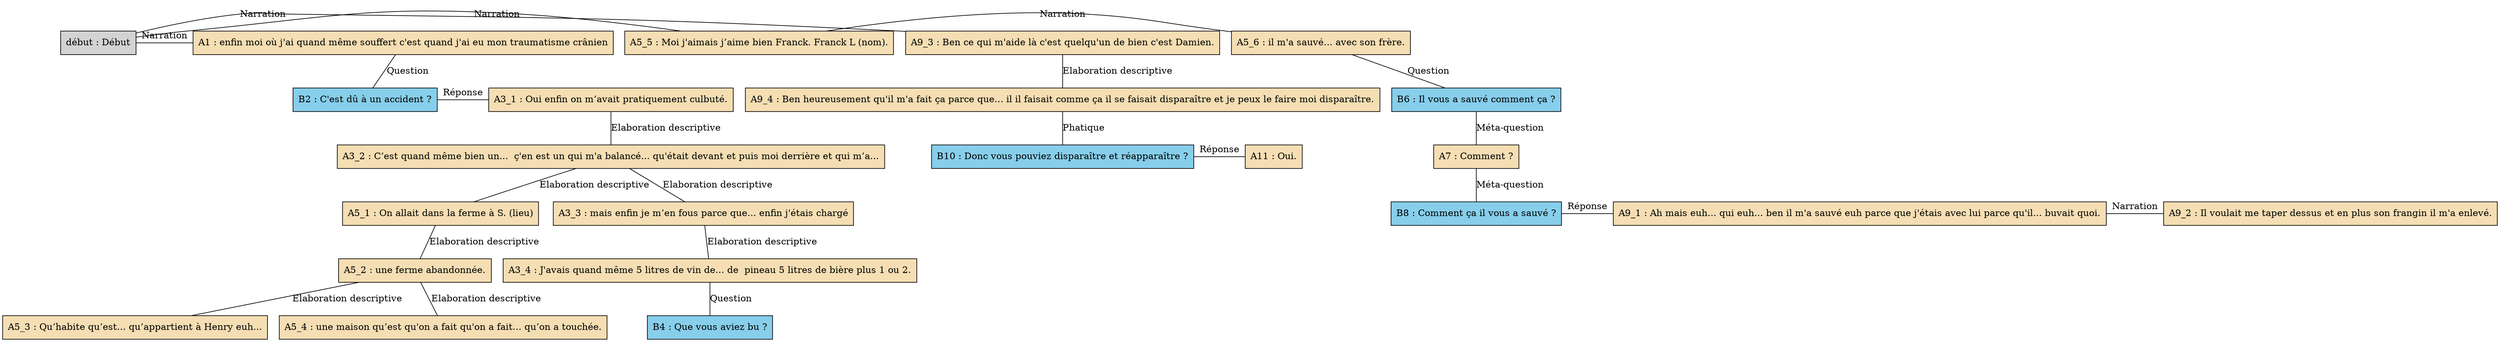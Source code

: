 digraph C07 {
	node [shape=box style=filled]
	"début" [label="début : Début"]
	A1 [label="A1 : enfin moi où j'ai quand même souffert c'est quand j'ai eu mon traumatisme crânien" fillcolor=wheat]
	B2 [label="B2 : C'est dû à un accident ?" fillcolor=skyblue]
	A3_1 [label="A3_1 : Oui enfin on m’avait pratiquement culbuté." fillcolor=wheat]
	A3_2 [label="A3_2 : C’est quand même bien un...  ç'en est un qui m'a balancé... qu'était devant et puis moi derrière et qui m’a..." fillcolor=wheat]
	A3_3 [label="A3_3 : mais enfin je m’en fous parce que... enfin j'étais chargé" fillcolor=wheat]
	A3_4 [label="A3_4 : J'avais quand même 5 litres de vin de... de  pineau 5 litres de bière plus 1 ou 2." fillcolor=wheat]
	B4 [label="B4 : Que vous aviez bu ?" fillcolor=skyblue]
	A5_1 [label="A5_1 : On allait dans la ferme à S. (lieu)" fillcolor=wheat]
	A5_2 [label="A5_2 : une ferme abandonnée." fillcolor=wheat]
	A5_3 [label="A5_3 : Qu’habite qu’est... qu’appartient à Henry euh..." fillcolor=wheat]
	A5_4 [label="A5_4 : une maison qu’est qu'on a fait qu'on a fait... qu’on a touchée." fillcolor=wheat]
	A5_5 [label="A5_5 : Moi j'aimais j’aime bien Franck. Franck L (nom)." fillcolor=wheat]
	A5_6 [label="A5_6 : il m'a sauvé... avec son frère." fillcolor=wheat]
	B6 [label="B6 : Il vous a sauvé comment ça ?" fillcolor=skyblue]
	A7 [label="A7 : Comment ?" fillcolor=wheat]
	B8 [label="B8 : Comment ça il vous a sauvé ?" fillcolor=skyblue]
	A9_1 [label="A9_1 : Ah mais euh... qui euh... ben il m'a sauvé euh parce que j'étais avec lui parce qu'il... buvait quoi." fillcolor=wheat]
	A9_2 [label="A9_2 : Il voulait me taper dessus et en plus son frangin il m'a enlevé." fillcolor=wheat]
	A9_3 [label="A9_3 : Ben ce qui m'aide là c'est quelqu'un de bien c'est Damien." fillcolor=wheat]
	A9_4 [label="A9_4 : Ben heureusement qu'il m'a fait ça parce que... il il faisait comme ça il se faisait disparaître et je peux le faire moi disparaître." fillcolor=wheat]
	B10 [label="B10 : Donc vous pouviez disparaître et réapparaître ?" fillcolor=skyblue]
	A11 [label="A11 : Oui." fillcolor=wheat]
	{
		rank=same
		"début"
		A1
		"début" -> A1 [label=Narration dir=none]
	}
	A1 -> B2 [label=Question dir=none]
	{
		rank=same
		B2
		A3_1
		B2 -> A3_1 [label="Réponse" dir=none]
	}
	A3_1 -> A3_2 [label="Elaboration descriptive" dir=none]
	A3_2 -> A3_3 [label="Elaboration descriptive" dir=none]
	A3_3 -> A3_4 [label="Elaboration descriptive" dir=none]
	A3_4 -> B4 [label=Question dir=none]
	A3_2 -> A5_1 [label="Elaboration descriptive" dir=none]
	A5_1 -> A5_2 [label="Elaboration descriptive" dir=none]
	A5_2 -> A5_3 [label="Elaboration descriptive" dir=none]
	A5_2 -> A5_4 [label="Elaboration descriptive" dir=none]
	{
		rank=same
		"début"
		A5_5
		"début" -> A5_5 [label=Narration dir=none]
	}
	{
		rank=same
		A5_5
		A5_6
		A5_5 -> A5_6 [label=Narration dir=none]
	}
	A5_6 -> B6 [label=Question dir=none]
	B6 -> A7 [label="Méta-question" dir=none]
	A7 -> B8 [label="Méta-question" dir=none]
	{
		rank=same
		B8
		A9_1
		B8 -> A9_1 [label="Réponse" dir=none]
	}
	{
		rank=same
		A9_1
		A9_2
		A9_1 -> A9_2 [label=Narration dir=none]
	}
	{
		rank=same
		"début"
		A9_3
		"début" -> A9_3 [label=Narration dir=none]
	}
	A9_3 -> A9_4 [label="Elaboration descriptive" dir=none]
	A9_4 -> B10 [label=Phatique dir=none]
	{
		rank=same
		B10
		A11
		B10 -> A11 [label="Réponse" dir=none]
	}
}
